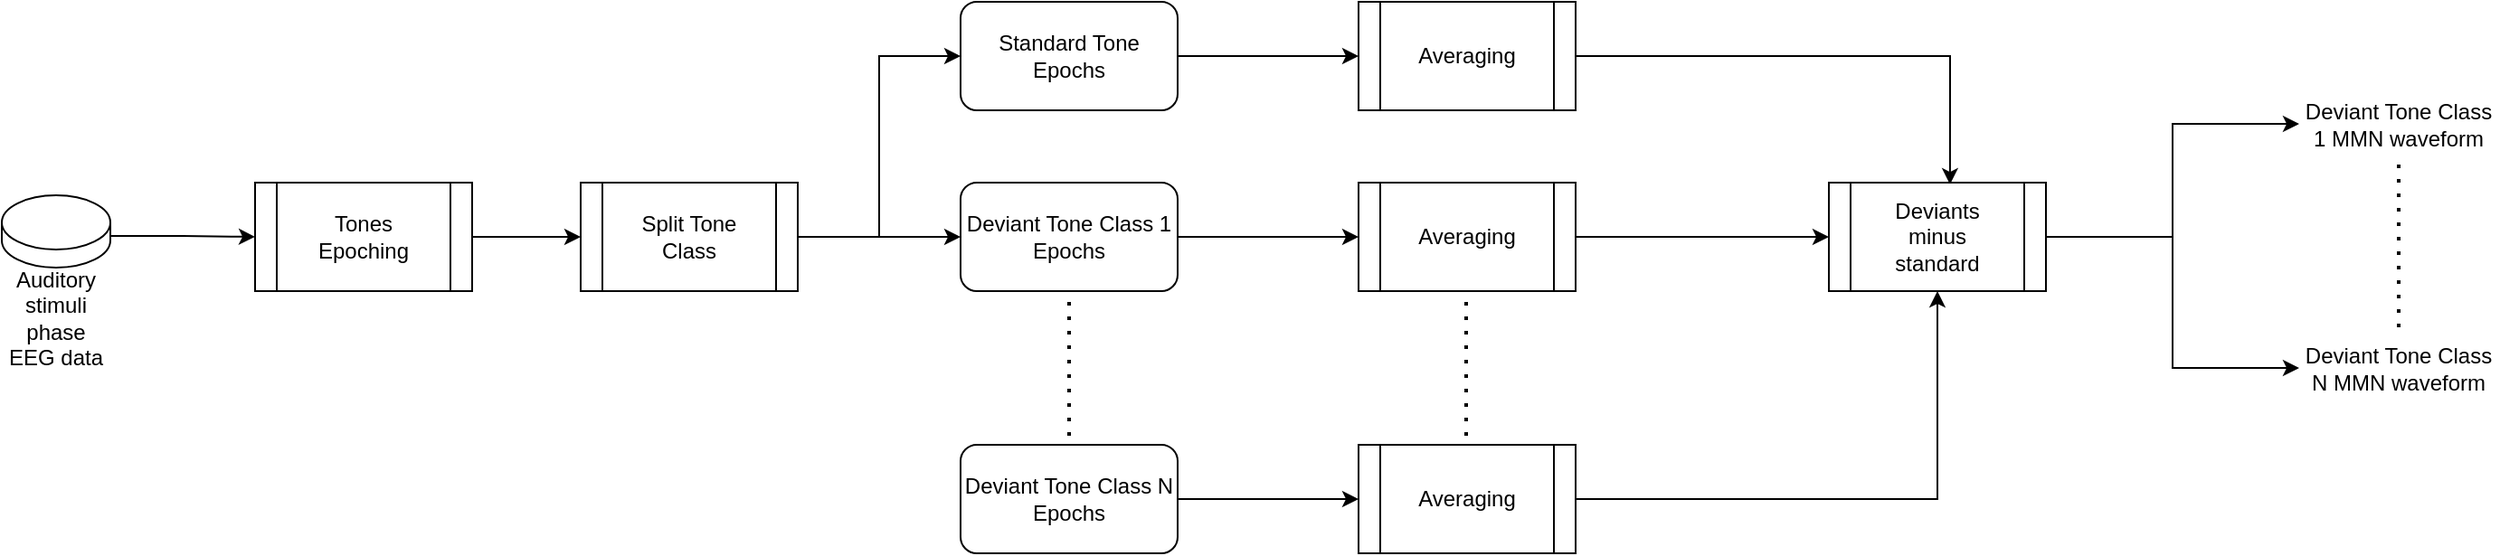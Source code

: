 <mxfile version="21.6.5" type="device">
  <diagram name="Page-1" id="lyi1PZBnnc3ovnYoeUSK">
    <mxGraphModel dx="1434" dy="871" grid="1" gridSize="10" guides="1" tooltips="1" connect="1" arrows="1" fold="1" page="1" pageScale="1" pageWidth="827" pageHeight="1169" math="0" shadow="0">
      <root>
        <mxCell id="0" />
        <mxCell id="1" parent="0" />
        <mxCell id="UMcilBQ5tU9RGvbNpatL-11" style="edgeStyle=orthogonalEdgeStyle;rounded=0;orthogonalLoop=1;jettySize=auto;html=1;exitX=1;exitY=0.5;exitDx=0;exitDy=0;entryX=0;entryY=0.5;entryDx=0;entryDy=0;" edge="1" parent="1" source="UMcilBQ5tU9RGvbNpatL-1" target="UMcilBQ5tU9RGvbNpatL-10">
          <mxGeometry relative="1" as="geometry" />
        </mxCell>
        <mxCell id="UMcilBQ5tU9RGvbNpatL-13" style="edgeStyle=orthogonalEdgeStyle;rounded=0;orthogonalLoop=1;jettySize=auto;html=1;exitX=1;exitY=0.5;exitDx=0;exitDy=0;entryX=0;entryY=0.5;entryDx=0;entryDy=0;" edge="1" parent="1" source="UMcilBQ5tU9RGvbNpatL-1" target="UMcilBQ5tU9RGvbNpatL-12">
          <mxGeometry relative="1" as="geometry" />
        </mxCell>
        <object label="" id="UMcilBQ5tU9RGvbNpatL-1">
          <mxCell style="shape=process;whiteSpace=wrap;html=1;backgroundOutline=1;" vertex="1" parent="1">
            <mxGeometry x="390" y="440" width="120" height="60" as="geometry" />
          </mxCell>
        </object>
        <mxCell id="UMcilBQ5tU9RGvbNpatL-2" value="Split Tone Class" style="text;html=1;strokeColor=none;fillColor=none;align=center;verticalAlign=middle;whiteSpace=wrap;rounded=0;" vertex="1" parent="1">
          <mxGeometry x="420" y="455" width="60" height="30" as="geometry" />
        </mxCell>
        <mxCell id="UMcilBQ5tU9RGvbNpatL-7" style="edgeStyle=orthogonalEdgeStyle;rounded=0;orthogonalLoop=1;jettySize=auto;html=1;exitX=1;exitY=0;exitDx=0;exitDy=22.5;exitPerimeter=0;entryX=0;entryY=0.5;entryDx=0;entryDy=0;" edge="1" parent="1" source="UMcilBQ5tU9RGvbNpatL-4" target="UMcilBQ5tU9RGvbNpatL-5">
          <mxGeometry relative="1" as="geometry" />
        </mxCell>
        <mxCell id="UMcilBQ5tU9RGvbNpatL-4" value="" style="shape=cylinder3;whiteSpace=wrap;html=1;boundedLbl=1;backgroundOutline=1;size=15;" vertex="1" parent="1">
          <mxGeometry x="70" y="447" width="60" height="40" as="geometry" />
        </mxCell>
        <mxCell id="UMcilBQ5tU9RGvbNpatL-9" style="edgeStyle=orthogonalEdgeStyle;rounded=0;orthogonalLoop=1;jettySize=auto;html=1;exitX=1;exitY=0.5;exitDx=0;exitDy=0;entryX=0;entryY=0.5;entryDx=0;entryDy=0;" edge="1" parent="1" source="UMcilBQ5tU9RGvbNpatL-5" target="UMcilBQ5tU9RGvbNpatL-1">
          <mxGeometry relative="1" as="geometry" />
        </mxCell>
        <mxCell id="UMcilBQ5tU9RGvbNpatL-5" value="" style="shape=process;whiteSpace=wrap;html=1;backgroundOutline=1;" vertex="1" parent="1">
          <mxGeometry x="210" y="440" width="120" height="60" as="geometry" />
        </mxCell>
        <mxCell id="UMcilBQ5tU9RGvbNpatL-6" value="Tones Epoching" style="text;html=1;strokeColor=none;fillColor=none;align=center;verticalAlign=middle;whiteSpace=wrap;rounded=0;" vertex="1" parent="1">
          <mxGeometry x="240" y="455" width="60" height="30" as="geometry" />
        </mxCell>
        <mxCell id="UMcilBQ5tU9RGvbNpatL-8" value="Auditory stimuli phase EEG data" style="text;html=1;strokeColor=none;fillColor=none;align=center;verticalAlign=middle;whiteSpace=wrap;rounded=0;" vertex="1" parent="1">
          <mxGeometry x="70" y="500" width="60" height="30" as="geometry" />
        </mxCell>
        <mxCell id="UMcilBQ5tU9RGvbNpatL-23" style="edgeStyle=orthogonalEdgeStyle;rounded=0;orthogonalLoop=1;jettySize=auto;html=1;exitX=1;exitY=0.5;exitDx=0;exitDy=0;entryX=0;entryY=0.5;entryDx=0;entryDy=0;" edge="1" parent="1" source="UMcilBQ5tU9RGvbNpatL-10" target="UMcilBQ5tU9RGvbNpatL-17">
          <mxGeometry relative="1" as="geometry" />
        </mxCell>
        <mxCell id="UMcilBQ5tU9RGvbNpatL-10" value="Standard Tone Epochs" style="rounded=1;whiteSpace=wrap;html=1;" vertex="1" parent="1">
          <mxGeometry x="600" y="340" width="120" height="60" as="geometry" />
        </mxCell>
        <mxCell id="UMcilBQ5tU9RGvbNpatL-24" style="edgeStyle=orthogonalEdgeStyle;rounded=0;orthogonalLoop=1;jettySize=auto;html=1;exitX=1;exitY=0.5;exitDx=0;exitDy=0;entryX=0;entryY=0.5;entryDx=0;entryDy=0;" edge="1" parent="1" source="UMcilBQ5tU9RGvbNpatL-12" target="UMcilBQ5tU9RGvbNpatL-19">
          <mxGeometry relative="1" as="geometry" />
        </mxCell>
        <mxCell id="UMcilBQ5tU9RGvbNpatL-12" value="Deviant Tone Class 1 Epochs" style="rounded=1;whiteSpace=wrap;html=1;" vertex="1" parent="1">
          <mxGeometry x="600" y="440" width="120" height="60" as="geometry" />
        </mxCell>
        <mxCell id="UMcilBQ5tU9RGvbNpatL-14" value="" style="endArrow=none;dashed=1;html=1;dashPattern=1 3;strokeWidth=2;rounded=0;entryX=0.5;entryY=1;entryDx=0;entryDy=0;" edge="1" parent="1" target="UMcilBQ5tU9RGvbNpatL-12">
          <mxGeometry width="50" height="50" relative="1" as="geometry">
            <mxPoint x="660" y="580" as="sourcePoint" />
            <mxPoint x="440" y="420" as="targetPoint" />
          </mxGeometry>
        </mxCell>
        <mxCell id="UMcilBQ5tU9RGvbNpatL-25" style="edgeStyle=orthogonalEdgeStyle;rounded=0;orthogonalLoop=1;jettySize=auto;html=1;exitX=1;exitY=0.5;exitDx=0;exitDy=0;entryX=0;entryY=0.5;entryDx=0;entryDy=0;" edge="1" parent="1" source="UMcilBQ5tU9RGvbNpatL-16" target="UMcilBQ5tU9RGvbNpatL-21">
          <mxGeometry relative="1" as="geometry" />
        </mxCell>
        <mxCell id="UMcilBQ5tU9RGvbNpatL-16" value="Deviant Tone Class N Epochs" style="rounded=1;whiteSpace=wrap;html=1;" vertex="1" parent="1">
          <mxGeometry x="600" y="585" width="120" height="60" as="geometry" />
        </mxCell>
        <mxCell id="UMcilBQ5tU9RGvbNpatL-29" style="edgeStyle=orthogonalEdgeStyle;rounded=0;orthogonalLoop=1;jettySize=auto;html=1;exitX=1;exitY=0.5;exitDx=0;exitDy=0;entryX=0.558;entryY=0.017;entryDx=0;entryDy=0;entryPerimeter=0;" edge="1" parent="1" source="UMcilBQ5tU9RGvbNpatL-17" target="UMcilBQ5tU9RGvbNpatL-27">
          <mxGeometry relative="1" as="geometry" />
        </mxCell>
        <mxCell id="UMcilBQ5tU9RGvbNpatL-17" value="" style="shape=process;whiteSpace=wrap;html=1;backgroundOutline=1;" vertex="1" parent="1">
          <mxGeometry x="820" y="340" width="120" height="60" as="geometry" />
        </mxCell>
        <mxCell id="UMcilBQ5tU9RGvbNpatL-18" value="Averaging" style="text;html=1;strokeColor=none;fillColor=none;align=center;verticalAlign=middle;whiteSpace=wrap;rounded=0;" vertex="1" parent="1">
          <mxGeometry x="850" y="355" width="60" height="30" as="geometry" />
        </mxCell>
        <mxCell id="UMcilBQ5tU9RGvbNpatL-30" style="edgeStyle=orthogonalEdgeStyle;rounded=0;orthogonalLoop=1;jettySize=auto;html=1;exitX=1;exitY=0.5;exitDx=0;exitDy=0;entryX=0;entryY=0.5;entryDx=0;entryDy=0;" edge="1" parent="1" source="UMcilBQ5tU9RGvbNpatL-19" target="UMcilBQ5tU9RGvbNpatL-27">
          <mxGeometry relative="1" as="geometry" />
        </mxCell>
        <mxCell id="UMcilBQ5tU9RGvbNpatL-19" value="" style="shape=process;whiteSpace=wrap;html=1;backgroundOutline=1;" vertex="1" parent="1">
          <mxGeometry x="820" y="440" width="120" height="60" as="geometry" />
        </mxCell>
        <mxCell id="UMcilBQ5tU9RGvbNpatL-20" value="Averaging" style="text;html=1;strokeColor=none;fillColor=none;align=center;verticalAlign=middle;whiteSpace=wrap;rounded=0;" vertex="1" parent="1">
          <mxGeometry x="850" y="455" width="60" height="30" as="geometry" />
        </mxCell>
        <mxCell id="UMcilBQ5tU9RGvbNpatL-31" style="edgeStyle=orthogonalEdgeStyle;rounded=0;orthogonalLoop=1;jettySize=auto;html=1;exitX=1;exitY=0.5;exitDx=0;exitDy=0;entryX=0.5;entryY=1;entryDx=0;entryDy=0;" edge="1" parent="1" source="UMcilBQ5tU9RGvbNpatL-21" target="UMcilBQ5tU9RGvbNpatL-27">
          <mxGeometry relative="1" as="geometry" />
        </mxCell>
        <mxCell id="UMcilBQ5tU9RGvbNpatL-21" value="" style="shape=process;whiteSpace=wrap;html=1;backgroundOutline=1;" vertex="1" parent="1">
          <mxGeometry x="820" y="585" width="120" height="60" as="geometry" />
        </mxCell>
        <mxCell id="UMcilBQ5tU9RGvbNpatL-22" value="Averaging" style="text;html=1;strokeColor=none;fillColor=none;align=center;verticalAlign=middle;whiteSpace=wrap;rounded=0;" vertex="1" parent="1">
          <mxGeometry x="850" y="600" width="60" height="30" as="geometry" />
        </mxCell>
        <mxCell id="UMcilBQ5tU9RGvbNpatL-26" value="" style="endArrow=none;dashed=1;html=1;dashPattern=1 3;strokeWidth=2;rounded=0;entryX=0.5;entryY=1;entryDx=0;entryDy=0;" edge="1" parent="1">
          <mxGeometry width="50" height="50" relative="1" as="geometry">
            <mxPoint x="879.5" y="580" as="sourcePoint" />
            <mxPoint x="879.5" y="500" as="targetPoint" />
          </mxGeometry>
        </mxCell>
        <mxCell id="UMcilBQ5tU9RGvbNpatL-34" style="edgeStyle=orthogonalEdgeStyle;rounded=0;orthogonalLoop=1;jettySize=auto;html=1;exitX=1;exitY=0.5;exitDx=0;exitDy=0;entryX=0;entryY=0.5;entryDx=0;entryDy=0;" edge="1" parent="1" source="UMcilBQ5tU9RGvbNpatL-27" target="UMcilBQ5tU9RGvbNpatL-32">
          <mxGeometry relative="1" as="geometry">
            <mxPoint x="1330" y="420" as="targetPoint" />
          </mxGeometry>
        </mxCell>
        <mxCell id="UMcilBQ5tU9RGvbNpatL-35" style="edgeStyle=orthogonalEdgeStyle;rounded=0;orthogonalLoop=1;jettySize=auto;html=1;exitX=1;exitY=0.5;exitDx=0;exitDy=0;entryX=0;entryY=0.5;entryDx=0;entryDy=0;" edge="1" parent="1" source="UMcilBQ5tU9RGvbNpatL-27" target="UMcilBQ5tU9RGvbNpatL-33">
          <mxGeometry relative="1" as="geometry" />
        </mxCell>
        <mxCell id="UMcilBQ5tU9RGvbNpatL-27" value="" style="shape=process;whiteSpace=wrap;html=1;backgroundOutline=1;" vertex="1" parent="1">
          <mxGeometry x="1080" y="440" width="120" height="60" as="geometry" />
        </mxCell>
        <mxCell id="UMcilBQ5tU9RGvbNpatL-28" value="Deviants minus standard" style="text;html=1;strokeColor=none;fillColor=none;align=center;verticalAlign=middle;whiteSpace=wrap;rounded=0;" vertex="1" parent="1">
          <mxGeometry x="1110" y="455" width="60" height="30" as="geometry" />
        </mxCell>
        <mxCell id="UMcilBQ5tU9RGvbNpatL-32" value="Deviant Tone Class 1 MMN waveform" style="text;html=1;strokeColor=none;fillColor=none;align=center;verticalAlign=middle;whiteSpace=wrap;rounded=0;" vertex="1" parent="1">
          <mxGeometry x="1340" y="385" width="110" height="45" as="geometry" />
        </mxCell>
        <mxCell id="UMcilBQ5tU9RGvbNpatL-33" value="Deviant Tone Class N MMN waveform" style="text;html=1;strokeColor=none;fillColor=none;align=center;verticalAlign=middle;whiteSpace=wrap;rounded=0;" vertex="1" parent="1">
          <mxGeometry x="1340" y="520" width="110" height="45" as="geometry" />
        </mxCell>
        <mxCell id="UMcilBQ5tU9RGvbNpatL-36" value="" style="endArrow=none;dashed=1;html=1;dashPattern=1 3;strokeWidth=2;rounded=0;entryX=0.5;entryY=1;entryDx=0;entryDy=0;exitX=0.5;exitY=0;exitDx=0;exitDy=0;" edge="1" parent="1" source="UMcilBQ5tU9RGvbNpatL-33" target="UMcilBQ5tU9RGvbNpatL-32">
          <mxGeometry width="50" height="50" relative="1" as="geometry">
            <mxPoint x="1070" y="450" as="sourcePoint" />
            <mxPoint x="1120" y="400" as="targetPoint" />
          </mxGeometry>
        </mxCell>
      </root>
    </mxGraphModel>
  </diagram>
</mxfile>
